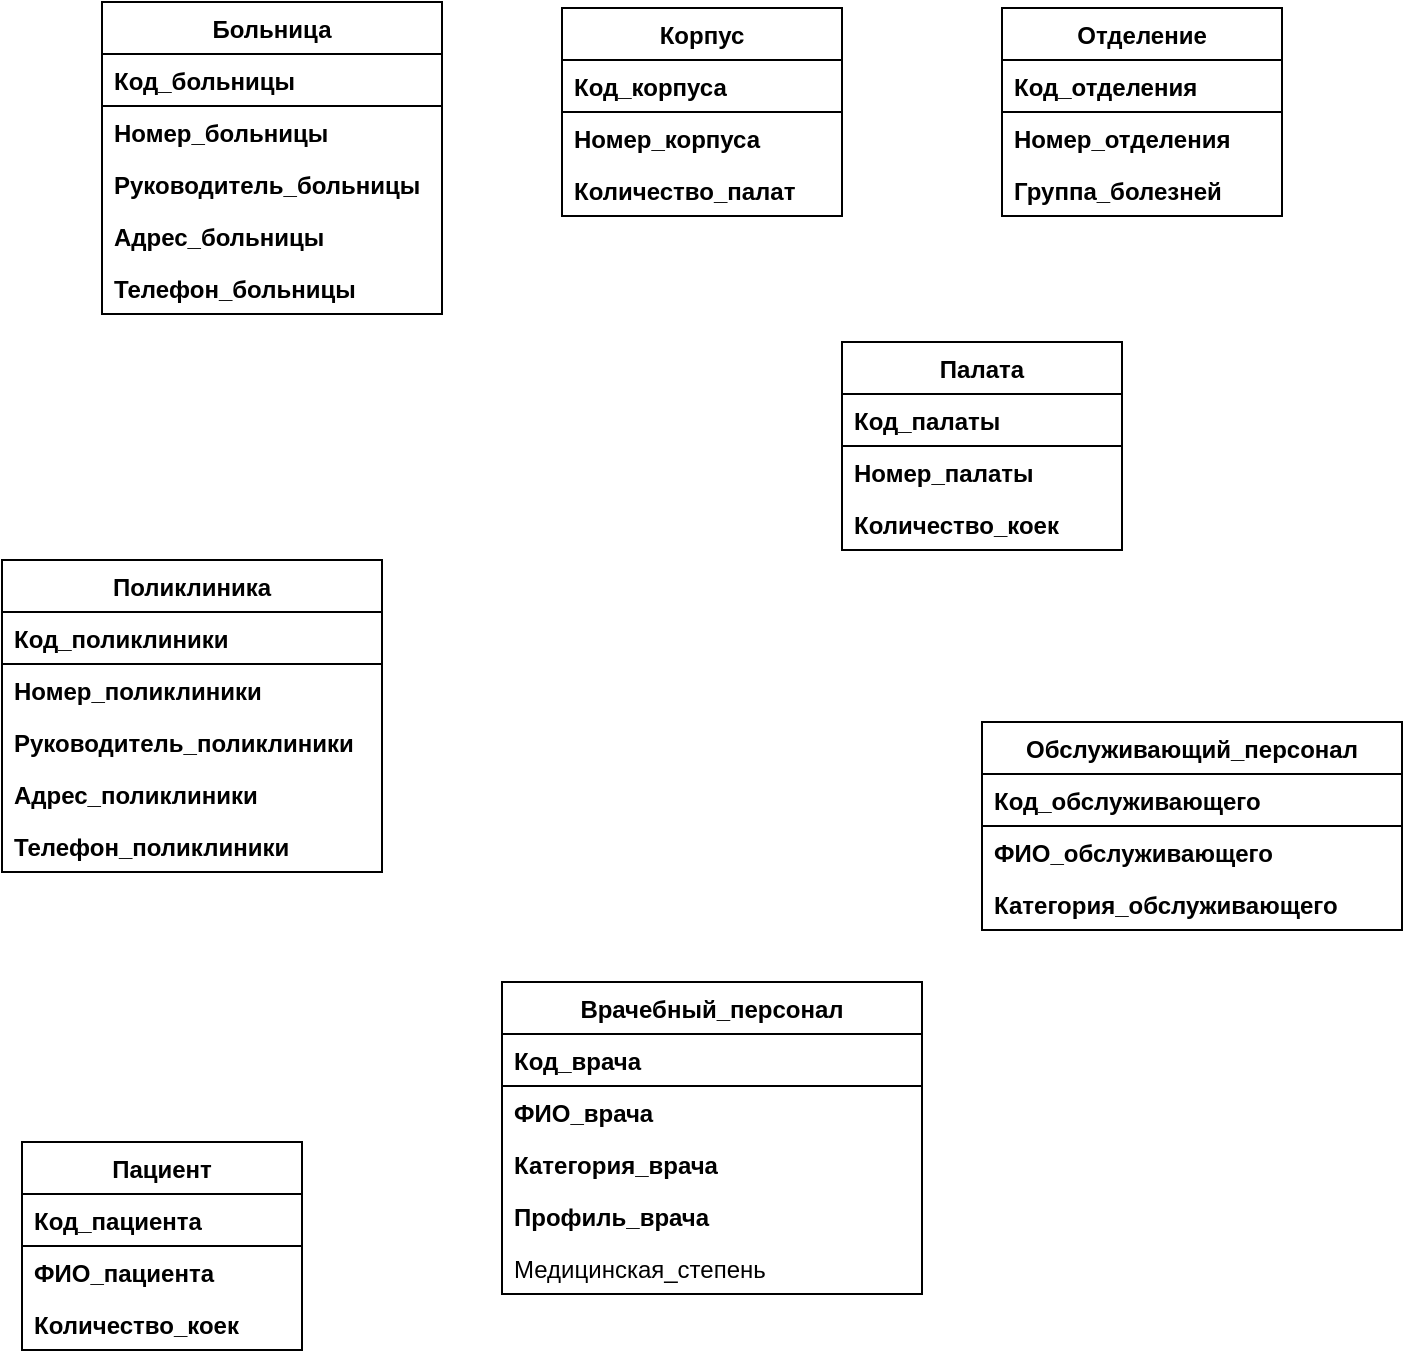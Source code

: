 <mxfile version="16.5.6" type="github">
  <diagram id="C5RBs43oDa-KdzZeNtuy" name="Page-1">
    <mxGraphModel dx="1381" dy="795" grid="1" gridSize="10" guides="1" tooltips="1" connect="1" arrows="1" fold="1" page="1" pageScale="1" pageWidth="827" pageHeight="1169" math="0" shadow="0">
      <root>
        <mxCell id="WIyWlLk6GJQsqaUBKTNV-0" />
        <mxCell id="WIyWlLk6GJQsqaUBKTNV-1" parent="WIyWlLk6GJQsqaUBKTNV-0" />
        <mxCell id="nZq27Z_ODXTW9a3VNawk-0" value="Больница" style="swimlane;fontStyle=1;childLayout=stackLayout;horizontal=1;startSize=26;fillColor=none;horizontalStack=0;resizeParent=1;resizeParentMax=0;resizeLast=0;collapsible=1;marginBottom=0;" vertex="1" parent="WIyWlLk6GJQsqaUBKTNV-1">
          <mxGeometry x="160" y="150" width="170" height="156" as="geometry" />
        </mxCell>
        <mxCell id="nZq27Z_ODXTW9a3VNawk-1" value="Код_больницы" style="text;strokeColor=default;fillColor=none;align=left;verticalAlign=top;spacingLeft=4;spacingRight=4;overflow=hidden;rotatable=0;points=[[0,0.5],[1,0.5]];portConstraint=eastwest;fontStyle=1" vertex="1" parent="nZq27Z_ODXTW9a3VNawk-0">
          <mxGeometry y="26" width="170" height="26" as="geometry" />
        </mxCell>
        <mxCell id="nZq27Z_ODXTW9a3VNawk-2" value="Номер_больницы" style="text;strokeColor=none;fillColor=none;align=left;verticalAlign=top;spacingLeft=4;spacingRight=4;overflow=hidden;rotatable=0;points=[[0,0.5],[1,0.5]];portConstraint=eastwest;fontStyle=1" vertex="1" parent="nZq27Z_ODXTW9a3VNawk-0">
          <mxGeometry y="52" width="170" height="26" as="geometry" />
        </mxCell>
        <mxCell id="nZq27Z_ODXTW9a3VNawk-3" value="Руководитель_больницы" style="text;strokeColor=none;fillColor=none;align=left;verticalAlign=top;spacingLeft=4;spacingRight=4;overflow=hidden;rotatable=0;points=[[0,0.5],[1,0.5]];portConstraint=eastwest;fontStyle=1" vertex="1" parent="nZq27Z_ODXTW9a3VNawk-0">
          <mxGeometry y="78" width="170" height="26" as="geometry" />
        </mxCell>
        <mxCell id="nZq27Z_ODXTW9a3VNawk-4" value="Адрес_больницы" style="text;strokeColor=none;fillColor=none;align=left;verticalAlign=top;spacingLeft=4;spacingRight=4;overflow=hidden;rotatable=0;points=[[0,0.5],[1,0.5]];portConstraint=eastwest;fontStyle=1" vertex="1" parent="nZq27Z_ODXTW9a3VNawk-0">
          <mxGeometry y="104" width="170" height="26" as="geometry" />
        </mxCell>
        <mxCell id="nZq27Z_ODXTW9a3VNawk-5" value="Телефон_больницы" style="text;strokeColor=none;fillColor=none;align=left;verticalAlign=top;spacingLeft=4;spacingRight=4;overflow=hidden;rotatable=0;points=[[0,0.5],[1,0.5]];portConstraint=eastwest;fontStyle=1" vertex="1" parent="nZq27Z_ODXTW9a3VNawk-0">
          <mxGeometry y="130" width="170" height="26" as="geometry" />
        </mxCell>
        <mxCell id="nZq27Z_ODXTW9a3VNawk-6" value="Отделение" style="swimlane;fontStyle=1;childLayout=stackLayout;horizontal=1;startSize=26;fillColor=none;horizontalStack=0;resizeParent=1;resizeParentMax=0;resizeLast=0;collapsible=1;marginBottom=0;strokeColor=default;" vertex="1" parent="WIyWlLk6GJQsqaUBKTNV-1">
          <mxGeometry x="610" y="153" width="140" height="104" as="geometry" />
        </mxCell>
        <mxCell id="nZq27Z_ODXTW9a3VNawk-7" value="Код_отделения" style="text;strokeColor=default;fillColor=none;align=left;verticalAlign=top;spacingLeft=4;spacingRight=4;overflow=hidden;rotatable=0;points=[[0,0.5],[1,0.5]];portConstraint=eastwest;fontStyle=1" vertex="1" parent="nZq27Z_ODXTW9a3VNawk-6">
          <mxGeometry y="26" width="140" height="26" as="geometry" />
        </mxCell>
        <mxCell id="nZq27Z_ODXTW9a3VNawk-8" value="Номер_отделения" style="text;strokeColor=none;fillColor=none;align=left;verticalAlign=top;spacingLeft=4;spacingRight=4;overflow=hidden;rotatable=0;points=[[0,0.5],[1,0.5]];portConstraint=eastwest;fontStyle=1" vertex="1" parent="nZq27Z_ODXTW9a3VNawk-6">
          <mxGeometry y="52" width="140" height="26" as="geometry" />
        </mxCell>
        <mxCell id="nZq27Z_ODXTW9a3VNawk-9" value="Группа_болезней" style="text;strokeColor=none;fillColor=none;align=left;verticalAlign=top;spacingLeft=4;spacingRight=4;overflow=hidden;rotatable=0;points=[[0,0.5],[1,0.5]];portConstraint=eastwest;fontStyle=1" vertex="1" parent="nZq27Z_ODXTW9a3VNawk-6">
          <mxGeometry y="78" width="140" height="26" as="geometry" />
        </mxCell>
        <mxCell id="nZq27Z_ODXTW9a3VNawk-10" value="Корпус" style="swimlane;fontStyle=1;childLayout=stackLayout;horizontal=1;startSize=26;fillColor=none;horizontalStack=0;resizeParent=1;resizeParentMax=0;resizeLast=0;collapsible=1;marginBottom=0;strokeColor=default;" vertex="1" parent="WIyWlLk6GJQsqaUBKTNV-1">
          <mxGeometry x="390" y="153" width="140" height="104" as="geometry" />
        </mxCell>
        <mxCell id="nZq27Z_ODXTW9a3VNawk-11" value="Код_корпуса" style="text;strokeColor=default;fillColor=none;align=left;verticalAlign=top;spacingLeft=4;spacingRight=4;overflow=hidden;rotatable=0;points=[[0,0.5],[1,0.5]];portConstraint=eastwest;fontStyle=1" vertex="1" parent="nZq27Z_ODXTW9a3VNawk-10">
          <mxGeometry y="26" width="140" height="26" as="geometry" />
        </mxCell>
        <mxCell id="nZq27Z_ODXTW9a3VNawk-12" value="Номер_корпуса" style="text;strokeColor=none;fillColor=none;align=left;verticalAlign=top;spacingLeft=4;spacingRight=4;overflow=hidden;rotatable=0;points=[[0,0.5],[1,0.5]];portConstraint=eastwest;fontStyle=1" vertex="1" parent="nZq27Z_ODXTW9a3VNawk-10">
          <mxGeometry y="52" width="140" height="26" as="geometry" />
        </mxCell>
        <mxCell id="nZq27Z_ODXTW9a3VNawk-18" value="Количество_палат" style="text;strokeColor=none;fillColor=none;align=left;verticalAlign=top;spacingLeft=4;spacingRight=4;overflow=hidden;rotatable=0;points=[[0,0.5],[1,0.5]];portConstraint=eastwest;fontStyle=1" vertex="1" parent="nZq27Z_ODXTW9a3VNawk-10">
          <mxGeometry y="78" width="140" height="26" as="geometry" />
        </mxCell>
        <mxCell id="nZq27Z_ODXTW9a3VNawk-14" value="Палата" style="swimlane;fontStyle=1;childLayout=stackLayout;horizontal=1;startSize=26;fillColor=none;horizontalStack=0;resizeParent=1;resizeParentMax=0;resizeLast=0;collapsible=1;marginBottom=0;strokeColor=default;" vertex="1" parent="WIyWlLk6GJQsqaUBKTNV-1">
          <mxGeometry x="530" y="320" width="140" height="104" as="geometry" />
        </mxCell>
        <mxCell id="nZq27Z_ODXTW9a3VNawk-15" value="Код_палаты" style="text;strokeColor=default;fillColor=none;align=left;verticalAlign=top;spacingLeft=4;spacingRight=4;overflow=hidden;rotatable=0;points=[[0,0.5],[1,0.5]];portConstraint=eastwest;fontStyle=1" vertex="1" parent="nZq27Z_ODXTW9a3VNawk-14">
          <mxGeometry y="26" width="140" height="26" as="geometry" />
        </mxCell>
        <mxCell id="nZq27Z_ODXTW9a3VNawk-16" value="Номер_палаты" style="text;strokeColor=none;fillColor=none;align=left;verticalAlign=top;spacingLeft=4;spacingRight=4;overflow=hidden;rotatable=0;points=[[0,0.5],[1,0.5]];portConstraint=eastwest;fontStyle=1" vertex="1" parent="nZq27Z_ODXTW9a3VNawk-14">
          <mxGeometry y="52" width="140" height="26" as="geometry" />
        </mxCell>
        <mxCell id="nZq27Z_ODXTW9a3VNawk-17" value="Количество_коек" style="text;strokeColor=none;fillColor=none;align=left;verticalAlign=top;spacingLeft=4;spacingRight=4;overflow=hidden;rotatable=0;points=[[0,0.5],[1,0.5]];portConstraint=eastwest;fontStyle=1" vertex="1" parent="nZq27Z_ODXTW9a3VNawk-14">
          <mxGeometry y="78" width="140" height="26" as="geometry" />
        </mxCell>
        <mxCell id="nZq27Z_ODXTW9a3VNawk-19" value="Поликлиника" style="swimlane;fontStyle=1;childLayout=stackLayout;horizontal=1;startSize=26;fillColor=none;horizontalStack=0;resizeParent=1;resizeParentMax=0;resizeLast=0;collapsible=1;marginBottom=0;strokeColor=default;" vertex="1" parent="WIyWlLk6GJQsqaUBKTNV-1">
          <mxGeometry x="110" y="429" width="190" height="156" as="geometry" />
        </mxCell>
        <mxCell id="nZq27Z_ODXTW9a3VNawk-20" value="Код_поликлиники" style="text;strokeColor=default;fillColor=none;align=left;verticalAlign=top;spacingLeft=4;spacingRight=4;overflow=hidden;rotatable=0;points=[[0,0.5],[1,0.5]];portConstraint=eastwest;fontStyle=1" vertex="1" parent="nZq27Z_ODXTW9a3VNawk-19">
          <mxGeometry y="26" width="190" height="26" as="geometry" />
        </mxCell>
        <mxCell id="nZq27Z_ODXTW9a3VNawk-21" value="Номер_поликлиники" style="text;strokeColor=none;fillColor=none;align=left;verticalAlign=top;spacingLeft=4;spacingRight=4;overflow=hidden;rotatable=0;points=[[0,0.5],[1,0.5]];portConstraint=eastwest;fontStyle=1" vertex="1" parent="nZq27Z_ODXTW9a3VNawk-19">
          <mxGeometry y="52" width="190" height="26" as="geometry" />
        </mxCell>
        <mxCell id="nZq27Z_ODXTW9a3VNawk-22" value="Руководитель_поликлиники" style="text;strokeColor=none;fillColor=none;align=left;verticalAlign=top;spacingLeft=4;spacingRight=4;overflow=hidden;rotatable=0;points=[[0,0.5],[1,0.5]];portConstraint=eastwest;fontStyle=1" vertex="1" parent="nZq27Z_ODXTW9a3VNawk-19">
          <mxGeometry y="78" width="190" height="26" as="geometry" />
        </mxCell>
        <mxCell id="nZq27Z_ODXTW9a3VNawk-23" value="Адрес_поликлиники" style="text;strokeColor=none;fillColor=none;align=left;verticalAlign=top;spacingLeft=4;spacingRight=4;overflow=hidden;rotatable=0;points=[[0,0.5],[1,0.5]];portConstraint=eastwest;fontStyle=1" vertex="1" parent="nZq27Z_ODXTW9a3VNawk-19">
          <mxGeometry y="104" width="190" height="26" as="geometry" />
        </mxCell>
        <mxCell id="nZq27Z_ODXTW9a3VNawk-25" value="Телефон_поликлиники" style="text;strokeColor=none;fillColor=none;align=left;verticalAlign=top;spacingLeft=4;spacingRight=4;overflow=hidden;rotatable=0;points=[[0,0.5],[1,0.5]];portConstraint=eastwest;fontStyle=1" vertex="1" parent="nZq27Z_ODXTW9a3VNawk-19">
          <mxGeometry y="130" width="190" height="26" as="geometry" />
        </mxCell>
        <mxCell id="nZq27Z_ODXTW9a3VNawk-28" value="Врачебный_персонал" style="swimlane;fontStyle=1;childLayout=stackLayout;horizontal=1;startSize=26;fillColor=none;horizontalStack=0;resizeParent=1;resizeParentMax=0;resizeLast=0;collapsible=1;marginBottom=0;strokeColor=default;" vertex="1" parent="WIyWlLk6GJQsqaUBKTNV-1">
          <mxGeometry x="360" y="640" width="210" height="156" as="geometry" />
        </mxCell>
        <mxCell id="nZq27Z_ODXTW9a3VNawk-29" value="Код_врача" style="text;strokeColor=default;fillColor=none;align=left;verticalAlign=top;spacingLeft=4;spacingRight=4;overflow=hidden;rotatable=0;points=[[0,0.5],[1,0.5]];portConstraint=eastwest;fontStyle=1" vertex="1" parent="nZq27Z_ODXTW9a3VNawk-28">
          <mxGeometry y="26" width="210" height="26" as="geometry" />
        </mxCell>
        <mxCell id="nZq27Z_ODXTW9a3VNawk-30" value="ФИО_врача" style="text;strokeColor=none;fillColor=none;align=left;verticalAlign=top;spacingLeft=4;spacingRight=4;overflow=hidden;rotatable=0;points=[[0,0.5],[1,0.5]];portConstraint=eastwest;fontStyle=1" vertex="1" parent="nZq27Z_ODXTW9a3VNawk-28">
          <mxGeometry y="52" width="210" height="26" as="geometry" />
        </mxCell>
        <mxCell id="nZq27Z_ODXTW9a3VNawk-31" value="Категория_врача" style="text;strokeColor=none;fillColor=none;align=left;verticalAlign=top;spacingLeft=4;spacingRight=4;overflow=hidden;rotatable=0;points=[[0,0.5],[1,0.5]];portConstraint=eastwest;fontStyle=1" vertex="1" parent="nZq27Z_ODXTW9a3VNawk-28">
          <mxGeometry y="78" width="210" height="26" as="geometry" />
        </mxCell>
        <mxCell id="nZq27Z_ODXTW9a3VNawk-37" value="Профиль_врача" style="text;strokeColor=none;fillColor=none;align=left;verticalAlign=top;spacingLeft=4;spacingRight=4;overflow=hidden;rotatable=0;points=[[0,0.5],[1,0.5]];portConstraint=eastwest;fontStyle=1" vertex="1" parent="nZq27Z_ODXTW9a3VNawk-28">
          <mxGeometry y="104" width="210" height="26" as="geometry" />
        </mxCell>
        <mxCell id="nZq27Z_ODXTW9a3VNawk-38" value="Медицинская_степень" style="text;strokeColor=none;fillColor=none;align=left;verticalAlign=top;spacingLeft=4;spacingRight=4;overflow=hidden;rotatable=0;points=[[0,0.5],[1,0.5]];portConstraint=eastwest;fontStyle=0" vertex="1" parent="nZq27Z_ODXTW9a3VNawk-28">
          <mxGeometry y="130" width="210" height="26" as="geometry" />
        </mxCell>
        <mxCell id="nZq27Z_ODXTW9a3VNawk-32" value="Обслуживающий_персонал" style="swimlane;fontStyle=1;childLayout=stackLayout;horizontal=1;startSize=26;fillColor=none;horizontalStack=0;resizeParent=1;resizeParentMax=0;resizeLast=0;collapsible=1;marginBottom=0;strokeColor=default;" vertex="1" parent="WIyWlLk6GJQsqaUBKTNV-1">
          <mxGeometry x="600" y="510" width="210" height="104" as="geometry" />
        </mxCell>
        <mxCell id="nZq27Z_ODXTW9a3VNawk-33" value="Код_обслуживающего" style="text;strokeColor=default;fillColor=none;align=left;verticalAlign=top;spacingLeft=4;spacingRight=4;overflow=hidden;rotatable=0;points=[[0,0.5],[1,0.5]];portConstraint=eastwest;fontStyle=1" vertex="1" parent="nZq27Z_ODXTW9a3VNawk-32">
          <mxGeometry y="26" width="210" height="26" as="geometry" />
        </mxCell>
        <mxCell id="nZq27Z_ODXTW9a3VNawk-34" value="ФИО_обслуживающего" style="text;strokeColor=none;fillColor=none;align=left;verticalAlign=top;spacingLeft=4;spacingRight=4;overflow=hidden;rotatable=0;points=[[0,0.5],[1,0.5]];portConstraint=eastwest;fontStyle=1" vertex="1" parent="nZq27Z_ODXTW9a3VNawk-32">
          <mxGeometry y="52" width="210" height="26" as="geometry" />
        </mxCell>
        <mxCell id="nZq27Z_ODXTW9a3VNawk-35" value="Категория_обслуживающего" style="text;strokeColor=none;fillColor=none;align=left;verticalAlign=top;spacingLeft=4;spacingRight=4;overflow=hidden;rotatable=0;points=[[0,0.5],[1,0.5]];portConstraint=eastwest;fontStyle=1" vertex="1" parent="nZq27Z_ODXTW9a3VNawk-32">
          <mxGeometry y="78" width="210" height="26" as="geometry" />
        </mxCell>
        <mxCell id="nZq27Z_ODXTW9a3VNawk-39" value="Пациент" style="swimlane;fontStyle=1;childLayout=stackLayout;horizontal=1;startSize=26;fillColor=none;horizontalStack=0;resizeParent=1;resizeParentMax=0;resizeLast=0;collapsible=1;marginBottom=0;strokeColor=default;" vertex="1" parent="WIyWlLk6GJQsqaUBKTNV-1">
          <mxGeometry x="120" y="720" width="140" height="104" as="geometry" />
        </mxCell>
        <mxCell id="nZq27Z_ODXTW9a3VNawk-40" value="Код_пациента" style="text;strokeColor=default;fillColor=none;align=left;verticalAlign=top;spacingLeft=4;spacingRight=4;overflow=hidden;rotatable=0;points=[[0,0.5],[1,0.5]];portConstraint=eastwest;fontStyle=1" vertex="1" parent="nZq27Z_ODXTW9a3VNawk-39">
          <mxGeometry y="26" width="140" height="26" as="geometry" />
        </mxCell>
        <mxCell id="nZq27Z_ODXTW9a3VNawk-41" value="ФИО_пациента" style="text;strokeColor=none;fillColor=none;align=left;verticalAlign=top;spacingLeft=4;spacingRight=4;overflow=hidden;rotatable=0;points=[[0,0.5],[1,0.5]];portConstraint=eastwest;fontStyle=1" vertex="1" parent="nZq27Z_ODXTW9a3VNawk-39">
          <mxGeometry y="52" width="140" height="26" as="geometry" />
        </mxCell>
        <mxCell id="nZq27Z_ODXTW9a3VNawk-42" value="Количество_коек" style="text;strokeColor=none;fillColor=none;align=left;verticalAlign=top;spacingLeft=4;spacingRight=4;overflow=hidden;rotatable=0;points=[[0,0.5],[1,0.5]];portConstraint=eastwest;fontStyle=1" vertex="1" parent="nZq27Z_ODXTW9a3VNawk-39">
          <mxGeometry y="78" width="140" height="26" as="geometry" />
        </mxCell>
      </root>
    </mxGraphModel>
  </diagram>
</mxfile>
